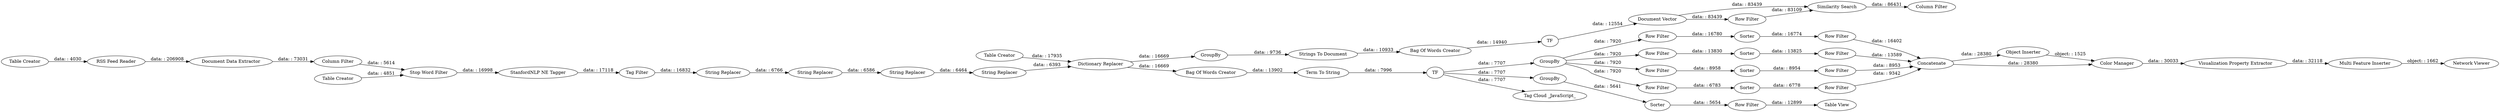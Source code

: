 digraph {
	"-3491678844081687309_267" [label="Table Creator"]
	"-2245882546572158257_271" [label="Row Filter"]
	"-2974367732329171054_245" [label=TF]
	"-3491678844081687309_264" [label="Dictionary Replacer"]
	"-2245882546572158257_282" [label=Concatenate]
	"-2974367732329171054_222" [label="Object Inserter"]
	"-2245882546572158257_280" [label=Sorter]
	"3703977687632018036_4" [label="Column Filter"]
	"-2245882546572158257_265" [label=GroupBy]
	"-765995431231183590_12" [label="Tag Filter"]
	"-765995431231183590_18" [label="Stop Word Filter"]
	"5551816122022211863_314" [label="Document Vector"]
	"5551816122022211863_269" [label=GroupBy]
	"-2245882546572158257_281" [label="Row Filter"]
	"-3491678844081687309_252" [label="String Replacer"]
	"-2245882546572158257_273" [label="Row Filter"]
	"5551816122022211863_313" [label="Similarity Search"]
	"-2245882546572158257_270" [label="Row Filter"]
	"-2974367732329171054_242" [label="Network Viewer"]
	"8328188706164001482_285" [label="Multi Feature Inserter"]
	"5551816122022211863_268" [label="Strings To Document"]
	"-3491678844081687309_251" [label="String Replacer"]
	"3703977687632018036_3" [label="Document Data Extractor"]
	"5551816122022211863_315" [label="Row Filter"]
	"5551816122022211863_323" [label=TF]
	"-2245882546572158257_275" [label=Sorter]
	"-765995431231183590_19" [label="Table Creator"]
	"-2245882546572158257_278" [label=Sorter]
	"-2245882546572158257_274" [label="Row Filter"]
	"-2245882546572158257_277" [label="Row Filter"]
	"5551816122022211863_324" [label="Column Filter"]
	"-7648130748136031808_260" [label=GroupBy]
	"-3491678844081687309_266" [label="String Replacer"]
	"-2974367732329171054_328" [label="Table View"]
	"8328188706164001482_284" [label="Visualization Property Extractor"]
	"-2245882546572158257_272" [label="Row Filter"]
	"3703977687632018036_1" [label="RSS Feed Reader"]
	"-3491678844081687309_250" [label="String Replacer"]
	"-2974367732329171054_244" [label="Bag Of Words Creator"]
	"-2974367732329171054_253" [label="Term To String"]
	"8328188706164001482_283" [label="Color Manager"]
	"3703977687632018036_2" [label="Table Creator"]
	"-2974367732329171054_7" [label="Tag Cloud _JavaScript_"]
	"-2245882546572158257_279" [label="Row Filter"]
	"-7648130748136031808_326" [label=Sorter]
	"-2245882546572158257_276" [label=Sorter]
	"-7648130748136031808_327" [label="Row Filter"]
	"-765995431231183590_20" [label="StanfordNLP NE Tagger"]
	"5551816122022211863_322" [label="Bag Of Words Creator"]
	"-2245882546572158257_274" -> "-2245882546572158257_282" [label="data: : 13589"]
	"-2245882546572158257_279" -> "-2245882546572158257_282" [label="data: : 16402"]
	"-2245882546572158257_282" -> "8328188706164001482_283" [label="data: : 28380"]
	"5551816122022211863_313" -> "5551816122022211863_324" [label="data: : 86431"]
	"-7648130748136031808_326" -> "-7648130748136031808_327" [label="data: : 5654"]
	"-2245882546572158257_280" -> "-2245882546572158257_281" [label="data: : 8954"]
	"5551816122022211863_322" -> "5551816122022211863_323" [label="data: : 14940"]
	"-2974367732329171054_245" -> "-7648130748136031808_260" [label="data: : 7707"]
	"-2974367732329171054_245" -> "-2245882546572158257_265" [label="data: : 7707"]
	"-2245882546572158257_271" -> "-2245882546572158257_278" [label="data: : 16780"]
	"-3491678844081687309_264" -> "5551816122022211863_269" [label="data: : 16669"]
	"-2245882546572158257_272" -> "-2245882546572158257_276" [label="data: : 6783"]
	"-2245882546572158257_281" -> "-2245882546572158257_282" [label="data: : 8953"]
	"-2245882546572158257_276" -> "-2245882546572158257_277" [label="data: : 6778"]
	"-3491678844081687309_251" -> "-3491678844081687309_252" [label="data: : 6586"]
	"-2974367732329171054_244" -> "-2974367732329171054_253" [label="data: : 13902"]
	"-2245882546572158257_265" -> "-2245882546572158257_273" [label="data: : 7920"]
	"5551816122022211863_269" -> "5551816122022211863_268" [label="data: : 9736"]
	"-765995431231183590_19" -> "-765995431231183590_18" [label="data: : 4851"]
	"-765995431231183590_18" -> "-765995431231183590_20" [label="data: : 16998"]
	"-3491678844081687309_267" -> "-3491678844081687309_264" [label="data: : 17935"]
	"-2245882546572158257_273" -> "-2245882546572158257_275" [label="data: : 13830"]
	"-7648130748136031808_327" -> "-2974367732329171054_328" [label="data: : 12899"]
	"-3491678844081687309_250" -> "-3491678844081687309_251" [label="data: : 6766"]
	"-2245882546572158257_277" -> "-2245882546572158257_282" [label="data: : 9342"]
	"5551816122022211863_323" -> "5551816122022211863_314" [label="data: : 12554"]
	"-2245882546572158257_265" -> "-2245882546572158257_272" [label="data: : 7920"]
	"-7648130748136031808_260" -> "-7648130748136031808_326" [label="data: : 5641"]
	"-2245882546572158257_278" -> "-2245882546572158257_279" [label="data: : 16774"]
	"5551816122022211863_315" -> "5551816122022211863_313" [label="data: : 83109"]
	"-2245882546572158257_270" -> "-2245882546572158257_280" [label="data: : 8958"]
	"-2974367732329171054_253" -> "-2974367732329171054_245" [label="data: : 7996"]
	"3703977687632018036_1" -> "3703977687632018036_3" [label="data: : 206908"]
	"8328188706164001482_285" -> "-2974367732329171054_242" [label="object: : 1662"]
	"3703977687632018036_3" -> "3703977687632018036_4" [label="data: : 73031"]
	"-2245882546572158257_265" -> "-2245882546572158257_270" [label="data: : 7920"]
	"-765995431231183590_12" -> "-3491678844081687309_250" [label="data: : 16832"]
	"-2245882546572158257_265" -> "-2245882546572158257_271" [label="data: : 7920"]
	"-3491678844081687309_264" -> "-2974367732329171054_244" [label="data: : 16669"]
	"5551816122022211863_268" -> "5551816122022211863_322" [label="data: : 10933"]
	"-765995431231183590_20" -> "-765995431231183590_12" [label="data: : 17118"]
	"-2245882546572158257_282" -> "-2974367732329171054_222" [label="data: : 28380"]
	"-3491678844081687309_252" -> "-3491678844081687309_266" [label="data: : 6464"]
	"3703977687632018036_4" -> "-765995431231183590_18" [label="data: : 5614"]
	"-2245882546572158257_275" -> "-2245882546572158257_274" [label="data: : 13825"]
	"8328188706164001482_283" -> "8328188706164001482_284" [label="data: : 30033"]
	"3703977687632018036_2" -> "3703977687632018036_1" [label="data: : 4030"]
	"5551816122022211863_314" -> "5551816122022211863_313" [label="data: : 83439"]
	"-2974367732329171054_245" -> "-2974367732329171054_7" [label="data: : 7707"]
	"-3491678844081687309_266" -> "-3491678844081687309_264" [label="data: : 6393"]
	"8328188706164001482_284" -> "8328188706164001482_285" [label="data: : 32118"]
	"-2974367732329171054_222" -> "8328188706164001482_283" [label="object: : 1525"]
	"5551816122022211863_314" -> "5551816122022211863_315" [label="data: : 83439"]
	rankdir=LR
}
